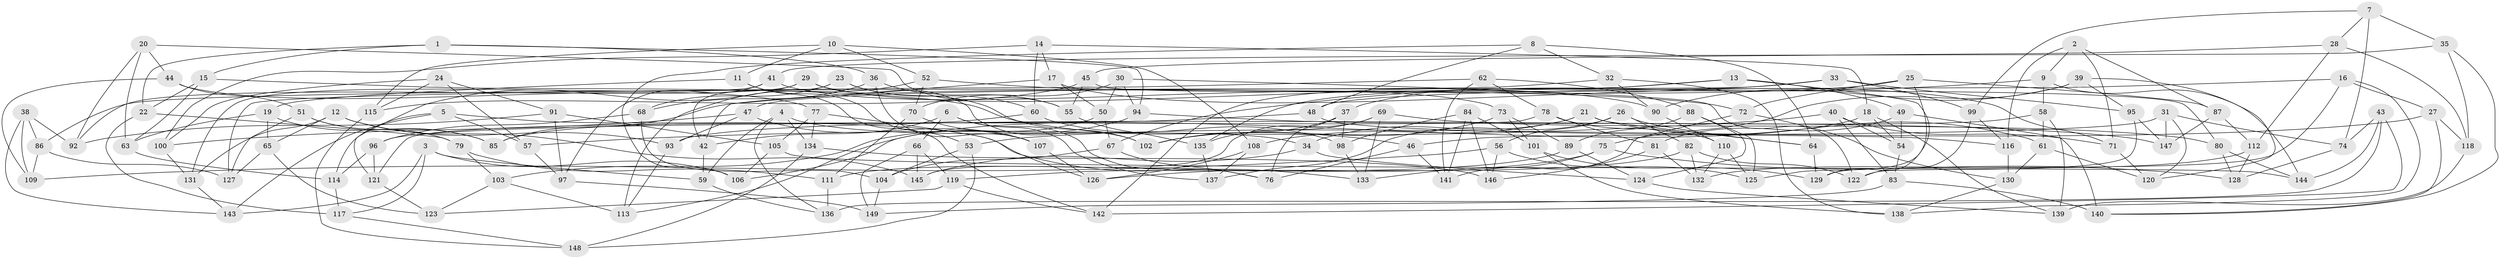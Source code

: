 // Generated by graph-tools (version 1.1) at 2025/50/03/09/25 03:50:46]
// undirected, 149 vertices, 298 edges
graph export_dot {
graph [start="1"]
  node [color=gray90,style=filled];
  1;
  2;
  3;
  4;
  5;
  6;
  7;
  8;
  9;
  10;
  11;
  12;
  13;
  14;
  15;
  16;
  17;
  18;
  19;
  20;
  21;
  22;
  23;
  24;
  25;
  26;
  27;
  28;
  29;
  30;
  31;
  32;
  33;
  34;
  35;
  36;
  37;
  38;
  39;
  40;
  41;
  42;
  43;
  44;
  45;
  46;
  47;
  48;
  49;
  50;
  51;
  52;
  53;
  54;
  55;
  56;
  57;
  58;
  59;
  60;
  61;
  62;
  63;
  64;
  65;
  66;
  67;
  68;
  69;
  70;
  71;
  72;
  73;
  74;
  75;
  76;
  77;
  78;
  79;
  80;
  81;
  82;
  83;
  84;
  85;
  86;
  87;
  88;
  89;
  90;
  91;
  92;
  93;
  94;
  95;
  96;
  97;
  98;
  99;
  100;
  101;
  102;
  103;
  104;
  105;
  106;
  107;
  108;
  109;
  110;
  111;
  112;
  113;
  114;
  115;
  116;
  117;
  118;
  119;
  120;
  121;
  122;
  123;
  124;
  125;
  126;
  127;
  128;
  129;
  130;
  131;
  132;
  133;
  134;
  135;
  136;
  137;
  138;
  139;
  140;
  141;
  142;
  143;
  144;
  145;
  146;
  147;
  148;
  149;
  1 -- 22;
  1 -- 36;
  1 -- 94;
  1 -- 15;
  2 -- 71;
  2 -- 116;
  2 -- 87;
  2 -- 9;
  3 -- 143;
  3 -- 59;
  3 -- 117;
  3 -- 106;
  4 -- 134;
  4 -- 59;
  4 -- 34;
  4 -- 136;
  5 -- 57;
  5 -- 114;
  5 -- 133;
  5 -- 143;
  6 -- 137;
  6 -- 76;
  6 -- 42;
  6 -- 66;
  7 -- 28;
  7 -- 35;
  7 -- 99;
  7 -- 74;
  8 -- 64;
  8 -- 106;
  8 -- 32;
  8 -- 48;
  9 -- 144;
  9 -- 67;
  9 -- 58;
  10 -- 115;
  10 -- 52;
  10 -- 11;
  10 -- 108;
  11 -- 53;
  11 -- 19;
  11 -- 142;
  12 -- 93;
  12 -- 131;
  12 -- 65;
  12 -- 145;
  13 -- 49;
  13 -- 129;
  13 -- 142;
  13 -- 37;
  14 -- 18;
  14 -- 60;
  14 -- 100;
  14 -- 17;
  15 -- 63;
  15 -- 46;
  15 -- 22;
  16 -- 129;
  16 -- 138;
  16 -- 27;
  16 -- 48;
  17 -- 71;
  17 -- 42;
  17 -- 50;
  18 -- 106;
  18 -- 139;
  18 -- 54;
  19 -- 85;
  19 -- 63;
  19 -- 65;
  20 -- 92;
  20 -- 63;
  20 -- 44;
  20 -- 55;
  21 -- 108;
  21 -- 64;
  21 -- 34;
  21 -- 61;
  22 -- 79;
  22 -- 117;
  23 -- 42;
  23 -- 60;
  23 -- 68;
  23 -- 102;
  24 -- 115;
  24 -- 57;
  24 -- 91;
  24 -- 100;
  25 -- 85;
  25 -- 72;
  25 -- 125;
  25 -- 87;
  26 -- 64;
  26 -- 56;
  26 -- 137;
  26 -- 82;
  27 -- 53;
  27 -- 118;
  27 -- 140;
  28 -- 112;
  28 -- 118;
  28 -- 45;
  29 -- 102;
  29 -- 121;
  29 -- 90;
  29 -- 92;
  30 -- 70;
  30 -- 94;
  30 -- 50;
  30 -- 122;
  31 -- 147;
  31 -- 74;
  31 -- 46;
  31 -- 120;
  32 -- 138;
  32 -- 90;
  32 -- 47;
  33 -- 135;
  33 -- 99;
  33 -- 95;
  33 -- 86;
  34 -- 145;
  34 -- 124;
  35 -- 140;
  35 -- 118;
  35 -- 41;
  36 -- 55;
  36 -- 68;
  36 -- 107;
  37 -- 102;
  37 -- 98;
  37 -- 76;
  38 -- 86;
  38 -- 92;
  38 -- 143;
  38 -- 109;
  39 -- 90;
  39 -- 120;
  39 -- 95;
  39 -- 75;
  40 -- 54;
  40 -- 57;
  40 -- 83;
  40 -- 71;
  41 -- 73;
  41 -- 97;
  41 -- 131;
  42 -- 59;
  43 -- 142;
  43 -- 144;
  43 -- 74;
  43 -- 136;
  44 -- 77;
  44 -- 51;
  44 -- 109;
  45 -- 115;
  45 -- 80;
  45 -- 55;
  46 -- 76;
  46 -- 141;
  47 -- 93;
  47 -- 100;
  47 -- 107;
  48 -- 96;
  48 -- 116;
  49 -- 54;
  49 -- 81;
  49 -- 140;
  50 -- 67;
  50 -- 113;
  51 -- 127;
  51 -- 79;
  51 -- 85;
  52 -- 72;
  52 -- 70;
  52 -- 113;
  53 -- 104;
  53 -- 148;
  54 -- 83;
  55 -- 135;
  56 -- 109;
  56 -- 125;
  56 -- 146;
  57 -- 97;
  58 -- 93;
  58 -- 139;
  58 -- 61;
  59 -- 136;
  60 -- 85;
  60 -- 98;
  61 -- 130;
  61 -- 120;
  62 -- 141;
  62 -- 127;
  62 -- 88;
  62 -- 78;
  63 -- 114;
  64 -- 129;
  65 -- 123;
  65 -- 127;
  66 -- 145;
  66 -- 119;
  66 -- 149;
  67 -- 104;
  67 -- 76;
  68 -- 104;
  68 -- 96;
  69 -- 133;
  69 -- 80;
  69 -- 135;
  69 -- 145;
  70 -- 107;
  70 -- 111;
  71 -- 120;
  72 -- 130;
  72 -- 141;
  73 -- 101;
  73 -- 89;
  73 -- 102;
  74 -- 128;
  75 -- 111;
  75 -- 133;
  75 -- 128;
  77 -- 134;
  77 -- 126;
  77 -- 105;
  78 -- 121;
  78 -- 110;
  78 -- 81;
  79 -- 111;
  79 -- 103;
  80 -- 144;
  80 -- 128;
  81 -- 132;
  81 -- 146;
  82 -- 132;
  82 -- 122;
  82 -- 126;
  83 -- 149;
  83 -- 140;
  84 -- 98;
  84 -- 141;
  84 -- 146;
  84 -- 101;
  86 -- 127;
  86 -- 109;
  87 -- 112;
  87 -- 147;
  88 -- 89;
  88 -- 125;
  88 -- 124;
  89 -- 124;
  89 -- 119;
  90 -- 110;
  91 -- 105;
  91 -- 92;
  91 -- 97;
  93 -- 113;
  94 -- 103;
  94 -- 147;
  95 -- 147;
  95 -- 122;
  96 -- 114;
  96 -- 121;
  97 -- 149;
  98 -- 133;
  99 -- 122;
  99 -- 116;
  100 -- 131;
  101 -- 138;
  101 -- 129;
  103 -- 123;
  103 -- 113;
  104 -- 149;
  105 -- 144;
  105 -- 106;
  107 -- 126;
  108 -- 126;
  108 -- 137;
  110 -- 125;
  110 -- 132;
  111 -- 136;
  112 -- 128;
  112 -- 132;
  114 -- 117;
  115 -- 148;
  116 -- 130;
  117 -- 148;
  118 -- 139;
  119 -- 142;
  119 -- 123;
  121 -- 123;
  124 -- 139;
  130 -- 138;
  131 -- 143;
  134 -- 146;
  134 -- 148;
  135 -- 137;
}
